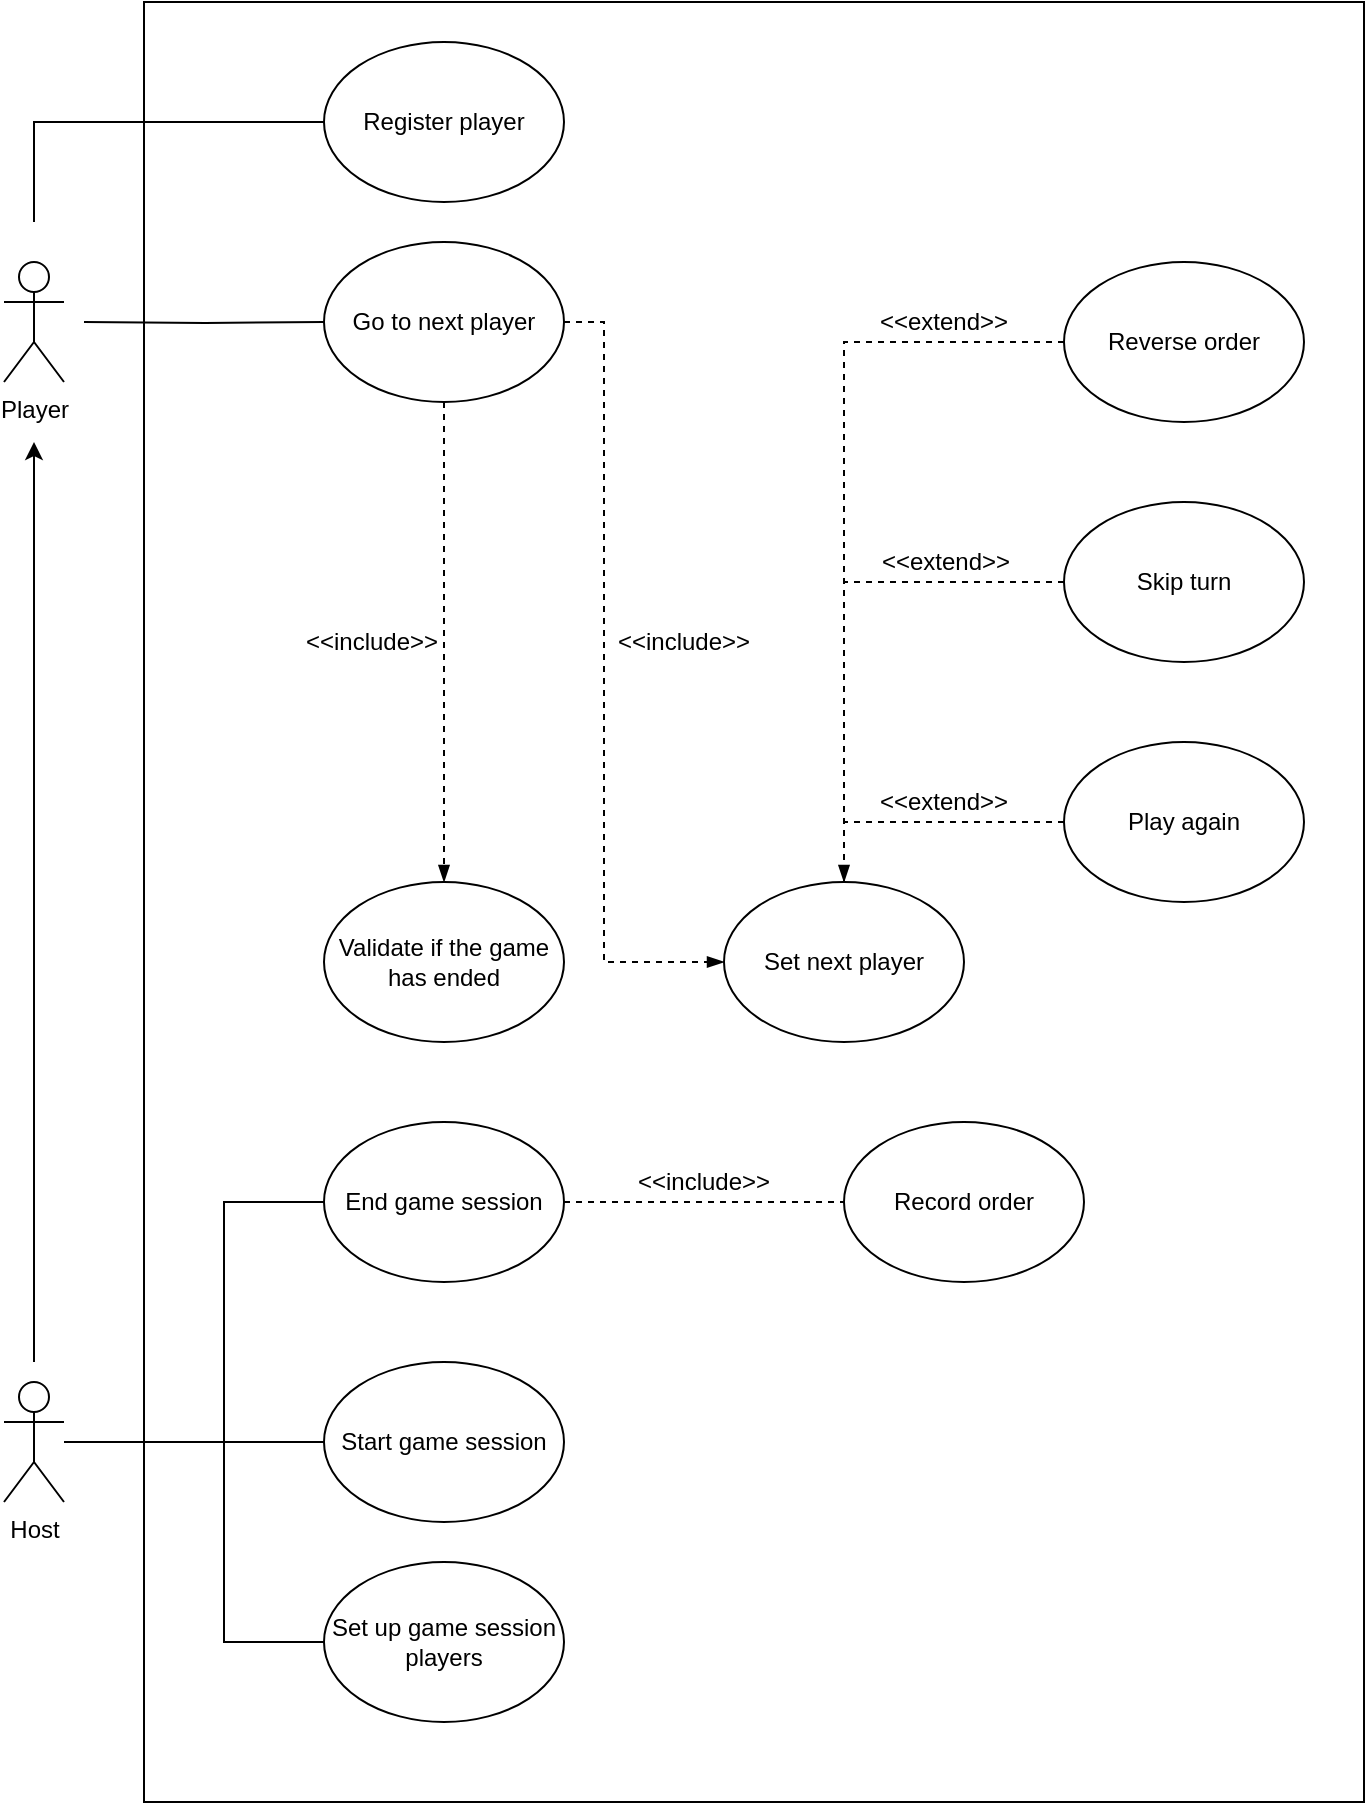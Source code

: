 <mxfile version="14.5.1" type="device"><diagram id="UBNwADsOH0fVVCGFJPoo" name="Page-1"><mxGraphModel dx="796" dy="492" grid="1" gridSize="10" guides="1" tooltips="1" connect="1" arrows="1" fold="1" page="1" pageScale="1" pageWidth="850" pageHeight="1100" math="0" shadow="0"><root><mxCell id="0"/><mxCell id="1" parent="0"/><mxCell id="0WchjKaFLs5jbK5h5T8p-46" value="" style="rounded=0;whiteSpace=wrap;html=1;fillColor=none;" vertex="1" parent="1"><mxGeometry x="240" y="80" width="610" height="900" as="geometry"/></mxCell><mxCell id="0WchjKaFLs5jbK5h5T8p-14" value="Register player" style="ellipse;whiteSpace=wrap;html=1;" vertex="1" parent="1"><mxGeometry x="330" y="100" width="120" height="80" as="geometry"/></mxCell><mxCell id="0WchjKaFLs5jbK5h5T8p-20" style="edgeStyle=orthogonalEdgeStyle;rounded=0;orthogonalLoop=1;jettySize=auto;html=1;entryX=0;entryY=0.5;entryDx=0;entryDy=0;endArrow=none;endFill=0;" edge="1" parent="1" target="0WchjKaFLs5jbK5h5T8p-14"><mxGeometry relative="1" as="geometry"><mxPoint x="185" y="190" as="sourcePoint"/><Array as="points"><mxPoint x="185" y="140"/></Array></mxGeometry></mxCell><mxCell id="0WchjKaFLs5jbK5h5T8p-27" style="edgeStyle=orthogonalEdgeStyle;rounded=0;orthogonalLoop=1;jettySize=auto;html=1;entryX=0;entryY=0.5;entryDx=0;entryDy=0;endArrow=none;endFill=0;" edge="1" parent="1" target="0WchjKaFLs5jbK5h5T8p-26"><mxGeometry relative="1" as="geometry"><mxPoint x="210" y="240" as="sourcePoint"/></mxGeometry></mxCell><mxCell id="0WchjKaFLs5jbK5h5T8p-17" value="&lt;div&gt;Player&lt;/div&gt;" style="shape=umlActor;verticalLabelPosition=bottom;verticalAlign=top;html=1;outlineConnect=0;" vertex="1" parent="1"><mxGeometry x="170" y="210" width="30" height="60" as="geometry"/></mxCell><mxCell id="0WchjKaFLs5jbK5h5T8p-24" style="edgeStyle=orthogonalEdgeStyle;rounded=0;orthogonalLoop=1;jettySize=auto;html=1;endArrow=none;endFill=0;entryX=0;entryY=0.5;entryDx=0;entryDy=0;" edge="1" parent="1" source="0WchjKaFLs5jbK5h5T8p-18" target="0WchjKaFLs5jbK5h5T8p-23"><mxGeometry relative="1" as="geometry"><mxPoint x="320" y="610" as="targetPoint"/><Array as="points"><mxPoint x="380" y="800"/></Array></mxGeometry></mxCell><mxCell id="0WchjKaFLs5jbK5h5T8p-25" style="edgeStyle=orthogonalEdgeStyle;rounded=0;orthogonalLoop=1;jettySize=auto;html=1;entryX=0;entryY=0.5;entryDx=0;entryDy=0;endArrow=none;endFill=0;" edge="1" parent="1" source="0WchjKaFLs5jbK5h5T8p-18" target="0WchjKaFLs5jbK5h5T8p-21"><mxGeometry relative="1" as="geometry"><Array as="points"><mxPoint x="280" y="800"/><mxPoint x="280" y="900"/></Array></mxGeometry></mxCell><mxCell id="0WchjKaFLs5jbK5h5T8p-43" style="edgeStyle=orthogonalEdgeStyle;rounded=0;orthogonalLoop=1;jettySize=auto;html=1;entryX=0;entryY=0.5;entryDx=0;entryDy=0;endArrow=none;endFill=0;" edge="1" parent="1" source="0WchjKaFLs5jbK5h5T8p-18" target="0WchjKaFLs5jbK5h5T8p-42"><mxGeometry relative="1" as="geometry"><Array as="points"><mxPoint x="280" y="800"/><mxPoint x="280" y="680"/></Array></mxGeometry></mxCell><mxCell id="0WchjKaFLs5jbK5h5T8p-18" value="Host" style="shape=umlActor;verticalLabelPosition=bottom;verticalAlign=top;html=1;outlineConnect=0;" vertex="1" parent="1"><mxGeometry x="170" y="770" width="30" height="60" as="geometry"/></mxCell><mxCell id="0WchjKaFLs5jbK5h5T8p-21" value="Set up game session players" style="ellipse;whiteSpace=wrap;html=1;" vertex="1" parent="1"><mxGeometry x="330" y="860" width="120" height="80" as="geometry"/></mxCell><mxCell id="0WchjKaFLs5jbK5h5T8p-23" value="Start game session" style="ellipse;whiteSpace=wrap;html=1;" vertex="1" parent="1"><mxGeometry x="330" y="760" width="120" height="80" as="geometry"/></mxCell><mxCell id="0WchjKaFLs5jbK5h5T8p-29" style="edgeStyle=orthogonalEdgeStyle;rounded=0;orthogonalLoop=1;jettySize=auto;html=1;entryX=0.5;entryY=0;entryDx=0;entryDy=0;endArrow=blockThin;endFill=1;dashed=1;startArrow=none;startFill=0;" edge="1" parent="1" source="0WchjKaFLs5jbK5h5T8p-26" target="0WchjKaFLs5jbK5h5T8p-28"><mxGeometry relative="1" as="geometry"/></mxCell><mxCell id="0WchjKaFLs5jbK5h5T8p-26" value="Go to next player" style="ellipse;whiteSpace=wrap;html=1;" vertex="1" parent="1"><mxGeometry x="330" y="200" width="120" height="80" as="geometry"/></mxCell><mxCell id="0WchjKaFLs5jbK5h5T8p-38" style="edgeStyle=orthogonalEdgeStyle;rounded=0;orthogonalLoop=1;jettySize=auto;html=1;endArrow=blockThin;endFill=1;dashed=1;startArrow=none;startFill=0;entryX=0;entryY=0.5;entryDx=0;entryDy=0;exitX=1;exitY=0.5;exitDx=0;exitDy=0;" edge="1" parent="1" source="0WchjKaFLs5jbK5h5T8p-26" target="0WchjKaFLs5jbK5h5T8p-30"><mxGeometry relative="1" as="geometry"><mxPoint x="390" y="280" as="sourcePoint"/><mxPoint x="500" y="560" as="targetPoint"/><Array as="points"><mxPoint x="470" y="240"/><mxPoint x="470" y="560"/></Array></mxGeometry></mxCell><mxCell id="0WchjKaFLs5jbK5h5T8p-28" value="Validate if the game has ended" style="ellipse;whiteSpace=wrap;html=1;" vertex="1" parent="1"><mxGeometry x="330" y="520" width="120" height="80" as="geometry"/></mxCell><mxCell id="0WchjKaFLs5jbK5h5T8p-30" value="Set next player" style="ellipse;whiteSpace=wrap;html=1;" vertex="1" parent="1"><mxGeometry x="530" y="520" width="120" height="80" as="geometry"/></mxCell><mxCell id="0WchjKaFLs5jbK5h5T8p-40" style="edgeStyle=orthogonalEdgeStyle;rounded=0;orthogonalLoop=1;jettySize=auto;html=1;endArrow=none;endFill=0;entryX=0.5;entryY=0;entryDx=0;entryDy=0;dashed=1;" edge="1" parent="1" source="0WchjKaFLs5jbK5h5T8p-31" target="0WchjKaFLs5jbK5h5T8p-30"><mxGeometry relative="1" as="geometry"><mxPoint x="730" y="530" as="targetPoint"/></mxGeometry></mxCell><mxCell id="0WchjKaFLs5jbK5h5T8p-31" value="Skip turn" style="ellipse;whiteSpace=wrap;html=1;" vertex="1" parent="1"><mxGeometry x="700" y="330" width="120" height="80" as="geometry"/></mxCell><mxCell id="0WchjKaFLs5jbK5h5T8p-41" style="edgeStyle=orthogonalEdgeStyle;rounded=0;orthogonalLoop=1;jettySize=auto;html=1;endArrow=none;endFill=0;dashed=1;entryX=0.5;entryY=0;entryDx=0;entryDy=0;" edge="1" parent="1" source="0WchjKaFLs5jbK5h5T8p-32" target="0WchjKaFLs5jbK5h5T8p-30"><mxGeometry relative="1" as="geometry"/></mxCell><mxCell id="0WchjKaFLs5jbK5h5T8p-32" value="Play again" style="ellipse;whiteSpace=wrap;html=1;" vertex="1" parent="1"><mxGeometry x="700" y="450" width="120" height="80" as="geometry"/></mxCell><mxCell id="0WchjKaFLs5jbK5h5T8p-39" style="edgeStyle=orthogonalEdgeStyle;rounded=0;orthogonalLoop=1;jettySize=auto;html=1;entryX=0.5;entryY=0;entryDx=0;entryDy=0;endArrow=blockThin;endFill=1;dashed=1;" edge="1" parent="1" source="0WchjKaFLs5jbK5h5T8p-33" target="0WchjKaFLs5jbK5h5T8p-30"><mxGeometry relative="1" as="geometry"/></mxCell><mxCell id="0WchjKaFLs5jbK5h5T8p-33" value="Reverse order" style="ellipse;whiteSpace=wrap;html=1;" vertex="1" parent="1"><mxGeometry x="700" y="210" width="120" height="80" as="geometry"/></mxCell><mxCell id="0WchjKaFLs5jbK5h5T8p-34" value="" style="endArrow=classic;html=1;" edge="1" parent="1"><mxGeometry width="50" height="50" relative="1" as="geometry"><mxPoint x="185" y="760" as="sourcePoint"/><mxPoint x="185" y="300" as="targetPoint"/></mxGeometry></mxCell><mxCell id="0WchjKaFLs5jbK5h5T8p-42" value="End game session" style="ellipse;whiteSpace=wrap;html=1;" vertex="1" parent="1"><mxGeometry x="330" y="640" width="120" height="80" as="geometry"/></mxCell><mxCell id="0WchjKaFLs5jbK5h5T8p-44" value="Record order" style="ellipse;whiteSpace=wrap;html=1;" vertex="1" parent="1"><mxGeometry x="590" y="640" width="120" height="80" as="geometry"/></mxCell><mxCell id="0WchjKaFLs5jbK5h5T8p-47" value="&amp;lt;&amp;lt;include&amp;gt;&amp;gt;" style="text;html=1;strokeColor=none;fillColor=none;align=center;verticalAlign=middle;whiteSpace=wrap;rounded=0;" vertex="1" parent="1"><mxGeometry x="334" y="390" width="40" height="20" as="geometry"/></mxCell><mxCell id="0WchjKaFLs5jbK5h5T8p-51" value="&amp;lt;&amp;lt;include&amp;gt;&amp;gt;" style="text;html=1;strokeColor=none;fillColor=none;align=center;verticalAlign=middle;whiteSpace=wrap;rounded=0;" vertex="1" parent="1"><mxGeometry x="490" y="390" width="40" height="20" as="geometry"/></mxCell><mxCell id="0WchjKaFLs5jbK5h5T8p-53" value="&lt;div&gt;&amp;lt;&amp;lt;extend&amp;gt;&amp;gt;&lt;/div&gt;" style="text;html=1;strokeColor=none;fillColor=none;align=center;verticalAlign=middle;whiteSpace=wrap;rounded=0;" vertex="1" parent="1"><mxGeometry x="620" y="470" width="40" height="20" as="geometry"/></mxCell><mxCell id="0WchjKaFLs5jbK5h5T8p-54" value="&amp;lt;&amp;lt;extend&amp;gt;&amp;gt;" style="text;html=1;strokeColor=none;fillColor=none;align=center;verticalAlign=middle;whiteSpace=wrap;rounded=0;" vertex="1" parent="1"><mxGeometry x="621" y="350" width="40" height="20" as="geometry"/></mxCell><mxCell id="0WchjKaFLs5jbK5h5T8p-55" value="&amp;lt;&amp;lt;extend&amp;gt;&amp;gt;" style="text;html=1;strokeColor=none;fillColor=none;align=center;verticalAlign=middle;whiteSpace=wrap;rounded=0;" vertex="1" parent="1"><mxGeometry x="620" y="230" width="40" height="20" as="geometry"/></mxCell><mxCell id="0WchjKaFLs5jbK5h5T8p-57" style="edgeStyle=orthogonalEdgeStyle;rounded=0;orthogonalLoop=1;jettySize=auto;html=1;endArrow=none;endFill=0;dashed=1;" edge="1" parent="1" source="0WchjKaFLs5jbK5h5T8p-42" target="0WchjKaFLs5jbK5h5T8p-44"><mxGeometry relative="1" as="geometry"><mxPoint x="450" y="680" as="sourcePoint"/><mxPoint x="470" y="640" as="targetPoint"/></mxGeometry></mxCell><mxCell id="0WchjKaFLs5jbK5h5T8p-58" value="&amp;lt;&amp;lt;include&amp;gt;&amp;gt;" style="text;html=1;strokeColor=none;fillColor=none;align=center;verticalAlign=middle;whiteSpace=wrap;rounded=0;" vertex="1" parent="1"><mxGeometry x="500" y="660" width="40" height="20" as="geometry"/></mxCell></root></mxGraphModel></diagram></mxfile>